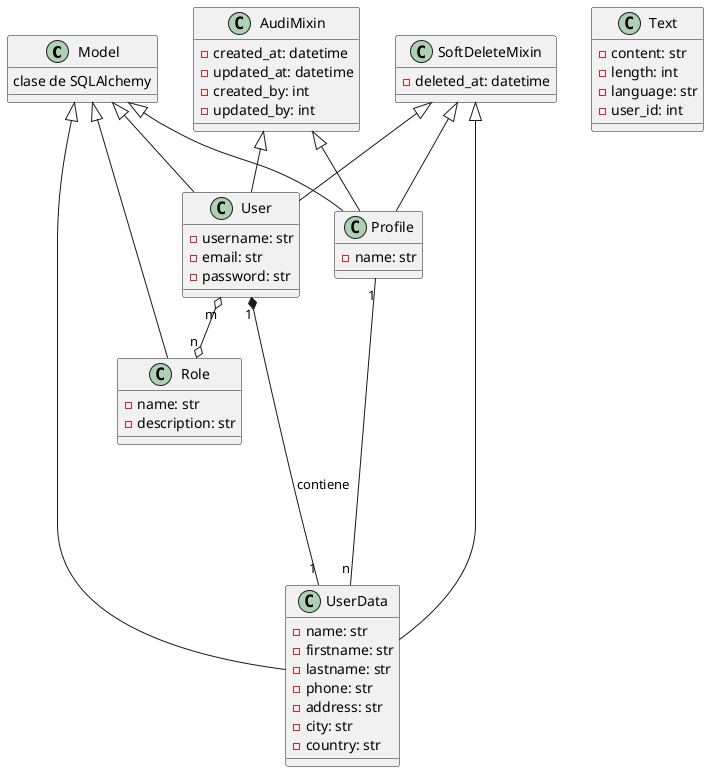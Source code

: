 @startuml Diagram de Clases
class Model {
 clase de SQLAlchemy
}

class User {
    - username: str
    - email: str
    - password: str
}

class UserData{
    - name: str
    - firstname: str
    - lastname: str
    - phone: str
    - address: str
    - city: str
    - country: str
}

class Profile{
    - name: str
}

class Role {
    - name: str
    - description: str
}

class AudiMixin{
    - created_at: datetime
    - updated_at: datetime
    - created_by: int
    - updated_by: int
}

class SoftDeleteMixin {
    - deleted_at: datetime

}

class Text{
    -content: str
    - length: int
    - language: str
    - user_id: int

}

Model <|-- User
SoftDeleteMixin <|-- User
AudiMixin <|-- User
Model <|-- Role
Model <|-- UserData
SoftDeleteMixin <|-- UserData
Model <|-- Profile
SoftDeleteMixin <|-- Profile
AudiMixin <|-- Profile

User "1" *--- "1" UserData : contiene
Profile "1" ---- "n" UserData
User "m" o--o "n" Role
@enduml